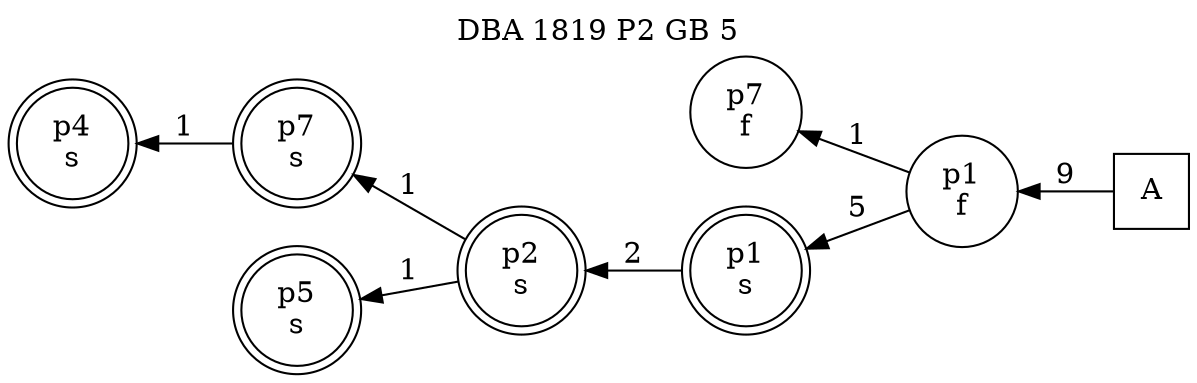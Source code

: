 digraph DBA_1819_P2_GB_5_GOOD {
labelloc="tl"
label= " DBA 1819 P2 GB 5 "
rankdir="RL";
graph [ size=" 10 , 10 !"]

"A" [shape="square" label="A"]
"p1_f" [shape="circle" label="p1
f"]
"p7_f" [shape="circle" label="p7
f"]
"p1_s" [shape="doublecircle" label="p1
s"]
"p2_s" [shape="doublecircle" label="p2
s"]
"p7_s" [shape="doublecircle" label="p7
s"]
"p4_s" [shape="doublecircle" label="p4
s"]
"p5_s" [shape="doublecircle" label="p5
s"]
"A" -> "p1_f" [ label=9]
"p1_f" -> "p7_f" [ label=1]
"p1_f" -> "p1_s" [ label=5]
"p1_s" -> "p2_s" [ label=2]
"p2_s" -> "p7_s" [ label=1]
"p2_s" -> "p5_s" [ label=1]
"p7_s" -> "p4_s" [ label=1]
}
